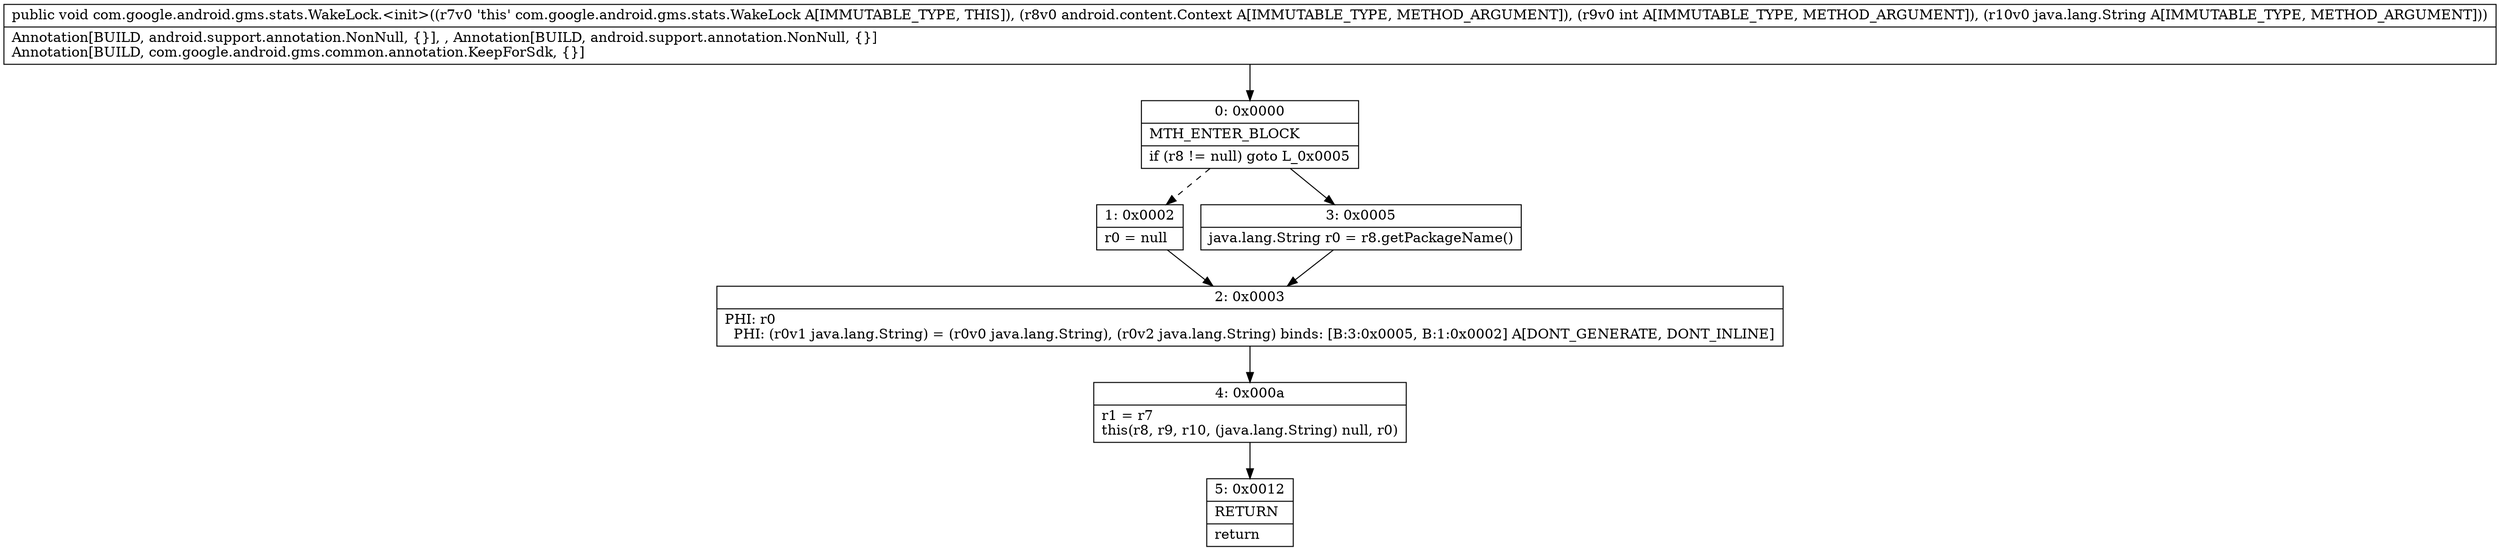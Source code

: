 digraph "CFG forcom.google.android.gms.stats.WakeLock.\<init\>(Landroid\/content\/Context;ILjava\/lang\/String;)V" {
Node_0 [shape=record,label="{0\:\ 0x0000|MTH_ENTER_BLOCK\l|if (r8 != null) goto L_0x0005\l}"];
Node_1 [shape=record,label="{1\:\ 0x0002|r0 = null\l}"];
Node_2 [shape=record,label="{2\:\ 0x0003|PHI: r0 \l  PHI: (r0v1 java.lang.String) = (r0v0 java.lang.String), (r0v2 java.lang.String) binds: [B:3:0x0005, B:1:0x0002] A[DONT_GENERATE, DONT_INLINE]\l}"];
Node_3 [shape=record,label="{3\:\ 0x0005|java.lang.String r0 = r8.getPackageName()\l}"];
Node_4 [shape=record,label="{4\:\ 0x000a|r1 = r7\lthis(r8, r9, r10, (java.lang.String) null, r0)\l}"];
Node_5 [shape=record,label="{5\:\ 0x0012|RETURN\l|return\l}"];
MethodNode[shape=record,label="{public void com.google.android.gms.stats.WakeLock.\<init\>((r7v0 'this' com.google.android.gms.stats.WakeLock A[IMMUTABLE_TYPE, THIS]), (r8v0 android.content.Context A[IMMUTABLE_TYPE, METHOD_ARGUMENT]), (r9v0 int A[IMMUTABLE_TYPE, METHOD_ARGUMENT]), (r10v0 java.lang.String A[IMMUTABLE_TYPE, METHOD_ARGUMENT]))  | Annotation[BUILD, android.support.annotation.NonNull, \{\}], , Annotation[BUILD, android.support.annotation.NonNull, \{\}]\lAnnotation[BUILD, com.google.android.gms.common.annotation.KeepForSdk, \{\}]\l}"];
MethodNode -> Node_0;
Node_0 -> Node_1[style=dashed];
Node_0 -> Node_3;
Node_1 -> Node_2;
Node_2 -> Node_4;
Node_3 -> Node_2;
Node_4 -> Node_5;
}


